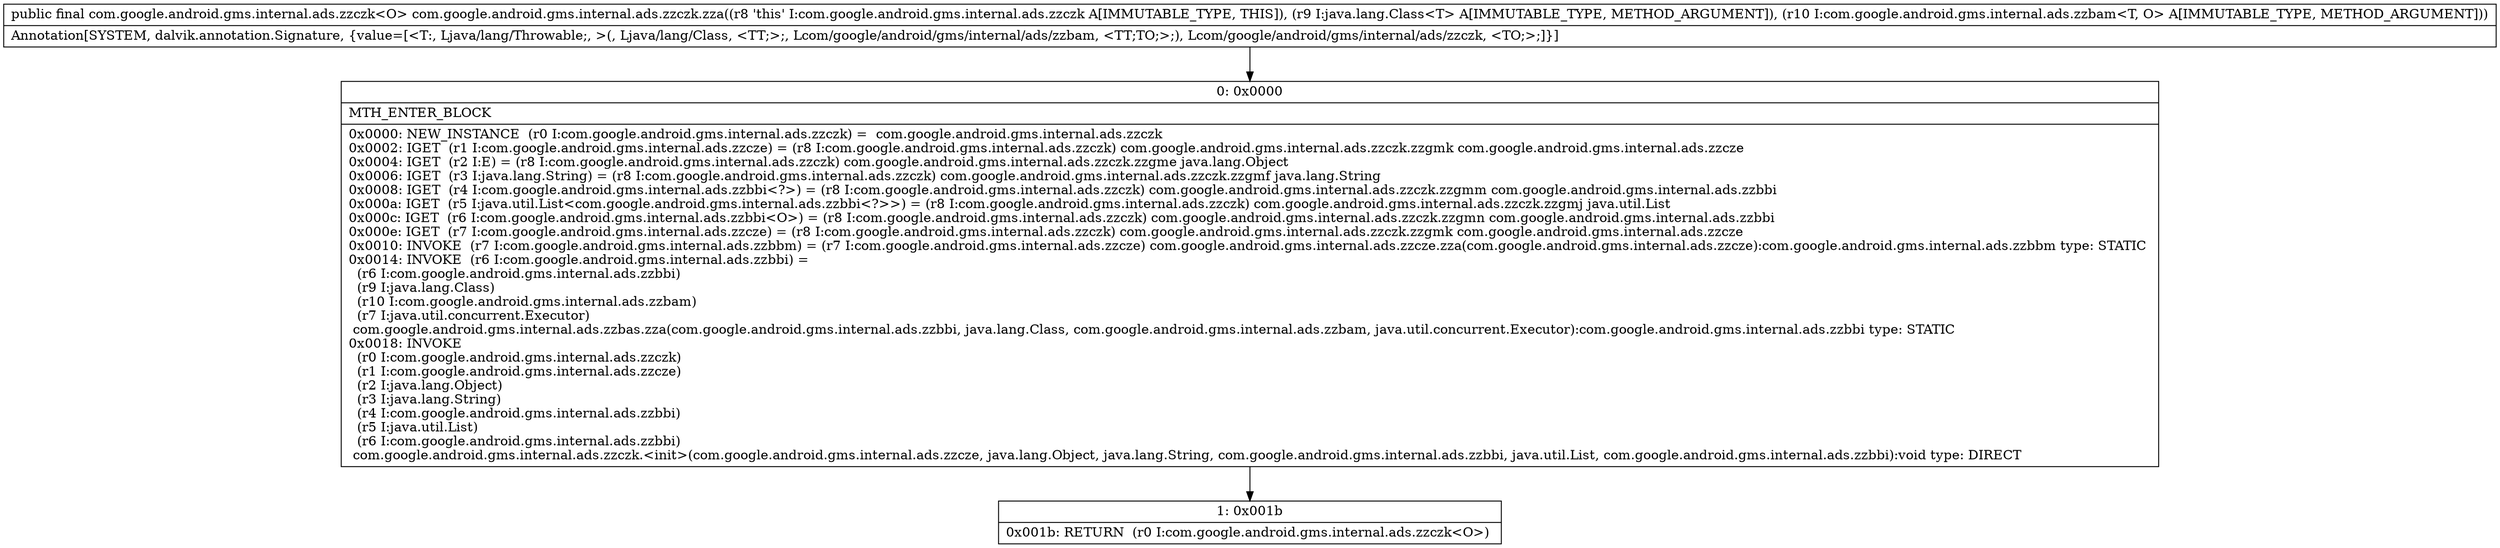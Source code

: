 digraph "CFG forcom.google.android.gms.internal.ads.zzczk.zza(Ljava\/lang\/Class;Lcom\/google\/android\/gms\/internal\/ads\/zzbam;)Lcom\/google\/android\/gms\/internal\/ads\/zzczk;" {
Node_0 [shape=record,label="{0\:\ 0x0000|MTH_ENTER_BLOCK\l|0x0000: NEW_INSTANCE  (r0 I:com.google.android.gms.internal.ads.zzczk) =  com.google.android.gms.internal.ads.zzczk \l0x0002: IGET  (r1 I:com.google.android.gms.internal.ads.zzcze) = (r8 I:com.google.android.gms.internal.ads.zzczk) com.google.android.gms.internal.ads.zzczk.zzgmk com.google.android.gms.internal.ads.zzcze \l0x0004: IGET  (r2 I:E) = (r8 I:com.google.android.gms.internal.ads.zzczk) com.google.android.gms.internal.ads.zzczk.zzgme java.lang.Object \l0x0006: IGET  (r3 I:java.lang.String) = (r8 I:com.google.android.gms.internal.ads.zzczk) com.google.android.gms.internal.ads.zzczk.zzgmf java.lang.String \l0x0008: IGET  (r4 I:com.google.android.gms.internal.ads.zzbbi\<?\>) = (r8 I:com.google.android.gms.internal.ads.zzczk) com.google.android.gms.internal.ads.zzczk.zzgmm com.google.android.gms.internal.ads.zzbbi \l0x000a: IGET  (r5 I:java.util.List\<com.google.android.gms.internal.ads.zzbbi\<?\>\>) = (r8 I:com.google.android.gms.internal.ads.zzczk) com.google.android.gms.internal.ads.zzczk.zzgmj java.util.List \l0x000c: IGET  (r6 I:com.google.android.gms.internal.ads.zzbbi\<O\>) = (r8 I:com.google.android.gms.internal.ads.zzczk) com.google.android.gms.internal.ads.zzczk.zzgmn com.google.android.gms.internal.ads.zzbbi \l0x000e: IGET  (r7 I:com.google.android.gms.internal.ads.zzcze) = (r8 I:com.google.android.gms.internal.ads.zzczk) com.google.android.gms.internal.ads.zzczk.zzgmk com.google.android.gms.internal.ads.zzcze \l0x0010: INVOKE  (r7 I:com.google.android.gms.internal.ads.zzbbm) = (r7 I:com.google.android.gms.internal.ads.zzcze) com.google.android.gms.internal.ads.zzcze.zza(com.google.android.gms.internal.ads.zzcze):com.google.android.gms.internal.ads.zzbbm type: STATIC \l0x0014: INVOKE  (r6 I:com.google.android.gms.internal.ads.zzbbi) = \l  (r6 I:com.google.android.gms.internal.ads.zzbbi)\l  (r9 I:java.lang.Class)\l  (r10 I:com.google.android.gms.internal.ads.zzbam)\l  (r7 I:java.util.concurrent.Executor)\l com.google.android.gms.internal.ads.zzbas.zza(com.google.android.gms.internal.ads.zzbbi, java.lang.Class, com.google.android.gms.internal.ads.zzbam, java.util.concurrent.Executor):com.google.android.gms.internal.ads.zzbbi type: STATIC \l0x0018: INVOKE  \l  (r0 I:com.google.android.gms.internal.ads.zzczk)\l  (r1 I:com.google.android.gms.internal.ads.zzcze)\l  (r2 I:java.lang.Object)\l  (r3 I:java.lang.String)\l  (r4 I:com.google.android.gms.internal.ads.zzbbi)\l  (r5 I:java.util.List)\l  (r6 I:com.google.android.gms.internal.ads.zzbbi)\l com.google.android.gms.internal.ads.zzczk.\<init\>(com.google.android.gms.internal.ads.zzcze, java.lang.Object, java.lang.String, com.google.android.gms.internal.ads.zzbbi, java.util.List, com.google.android.gms.internal.ads.zzbbi):void type: DIRECT \l}"];
Node_1 [shape=record,label="{1\:\ 0x001b|0x001b: RETURN  (r0 I:com.google.android.gms.internal.ads.zzczk\<O\>) \l}"];
MethodNode[shape=record,label="{public final com.google.android.gms.internal.ads.zzczk\<O\> com.google.android.gms.internal.ads.zzczk.zza((r8 'this' I:com.google.android.gms.internal.ads.zzczk A[IMMUTABLE_TYPE, THIS]), (r9 I:java.lang.Class\<T\> A[IMMUTABLE_TYPE, METHOD_ARGUMENT]), (r10 I:com.google.android.gms.internal.ads.zzbam\<T, O\> A[IMMUTABLE_TYPE, METHOD_ARGUMENT]))  | Annotation[SYSTEM, dalvik.annotation.Signature, \{value=[\<T:, Ljava\/lang\/Throwable;, \>(, Ljava\/lang\/Class, \<TT;\>;, Lcom\/google\/android\/gms\/internal\/ads\/zzbam, \<TT;TO;\>;), Lcom\/google\/android\/gms\/internal\/ads\/zzczk, \<TO;\>;]\}]\l}"];
MethodNode -> Node_0;
Node_0 -> Node_1;
}


